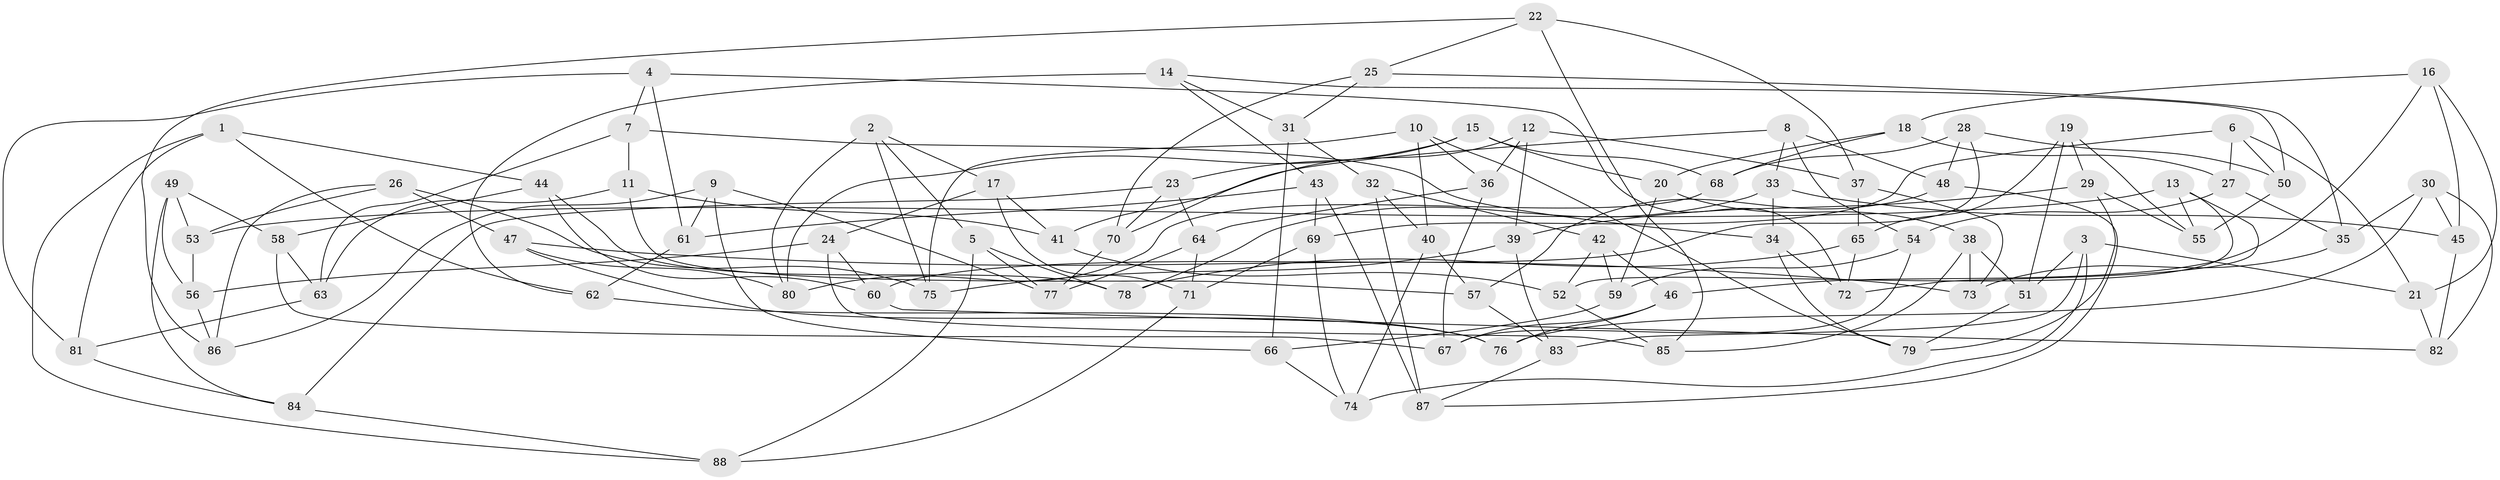 // Generated by graph-tools (version 1.1) at 2025/26/03/09/25 03:26:53]
// undirected, 88 vertices, 176 edges
graph export_dot {
graph [start="1"]
  node [color=gray90,style=filled];
  1;
  2;
  3;
  4;
  5;
  6;
  7;
  8;
  9;
  10;
  11;
  12;
  13;
  14;
  15;
  16;
  17;
  18;
  19;
  20;
  21;
  22;
  23;
  24;
  25;
  26;
  27;
  28;
  29;
  30;
  31;
  32;
  33;
  34;
  35;
  36;
  37;
  38;
  39;
  40;
  41;
  42;
  43;
  44;
  45;
  46;
  47;
  48;
  49;
  50;
  51;
  52;
  53;
  54;
  55;
  56;
  57;
  58;
  59;
  60;
  61;
  62;
  63;
  64;
  65;
  66;
  67;
  68;
  69;
  70;
  71;
  72;
  73;
  74;
  75;
  76;
  77;
  78;
  79;
  80;
  81;
  82;
  83;
  84;
  85;
  86;
  87;
  88;
  1 -- 62;
  1 -- 44;
  1 -- 81;
  1 -- 88;
  2 -- 75;
  2 -- 17;
  2 -- 80;
  2 -- 5;
  3 -- 74;
  3 -- 21;
  3 -- 51;
  3 -- 83;
  4 -- 7;
  4 -- 72;
  4 -- 61;
  4 -- 81;
  5 -- 88;
  5 -- 77;
  5 -- 78;
  6 -- 27;
  6 -- 50;
  6 -- 21;
  6 -- 69;
  7 -- 34;
  7 -- 11;
  7 -- 63;
  8 -- 48;
  8 -- 54;
  8 -- 33;
  8 -- 41;
  9 -- 66;
  9 -- 61;
  9 -- 86;
  9 -- 77;
  10 -- 40;
  10 -- 75;
  10 -- 36;
  10 -- 79;
  11 -- 57;
  11 -- 41;
  11 -- 63;
  12 -- 39;
  12 -- 36;
  12 -- 70;
  12 -- 37;
  13 -- 52;
  13 -- 53;
  13 -- 55;
  13 -- 72;
  14 -- 43;
  14 -- 31;
  14 -- 62;
  14 -- 50;
  15 -- 23;
  15 -- 20;
  15 -- 80;
  15 -- 68;
  16 -- 21;
  16 -- 46;
  16 -- 18;
  16 -- 45;
  17 -- 41;
  17 -- 24;
  17 -- 71;
  18 -- 68;
  18 -- 27;
  18 -- 20;
  19 -- 51;
  19 -- 29;
  19 -- 55;
  19 -- 65;
  20 -- 38;
  20 -- 59;
  21 -- 82;
  22 -- 85;
  22 -- 86;
  22 -- 37;
  22 -- 25;
  23 -- 64;
  23 -- 70;
  23 -- 84;
  24 -- 56;
  24 -- 85;
  24 -- 60;
  25 -- 70;
  25 -- 31;
  25 -- 35;
  26 -- 86;
  26 -- 47;
  26 -- 53;
  26 -- 75;
  27 -- 35;
  27 -- 54;
  28 -- 50;
  28 -- 48;
  28 -- 68;
  28 -- 60;
  29 -- 55;
  29 -- 79;
  29 -- 39;
  30 -- 82;
  30 -- 35;
  30 -- 76;
  30 -- 45;
  31 -- 32;
  31 -- 66;
  32 -- 87;
  32 -- 42;
  32 -- 40;
  33 -- 34;
  33 -- 78;
  33 -- 45;
  34 -- 72;
  34 -- 79;
  35 -- 73;
  36 -- 64;
  36 -- 67;
  37 -- 65;
  37 -- 73;
  38 -- 73;
  38 -- 85;
  38 -- 51;
  39 -- 75;
  39 -- 83;
  40 -- 57;
  40 -- 74;
  41 -- 52;
  42 -- 59;
  42 -- 52;
  42 -- 46;
  43 -- 69;
  43 -- 61;
  43 -- 87;
  44 -- 60;
  44 -- 78;
  44 -- 58;
  45 -- 82;
  46 -- 67;
  46 -- 76;
  47 -- 80;
  47 -- 76;
  47 -- 73;
  48 -- 57;
  48 -- 87;
  49 -- 56;
  49 -- 53;
  49 -- 58;
  49 -- 84;
  50 -- 55;
  51 -- 79;
  52 -- 85;
  53 -- 56;
  54 -- 67;
  54 -- 59;
  56 -- 86;
  57 -- 83;
  58 -- 67;
  58 -- 63;
  59 -- 66;
  60 -- 82;
  61 -- 62;
  62 -- 76;
  63 -- 81;
  64 -- 77;
  64 -- 71;
  65 -- 72;
  65 -- 78;
  66 -- 74;
  68 -- 80;
  69 -- 71;
  69 -- 74;
  70 -- 77;
  71 -- 88;
  81 -- 84;
  83 -- 87;
  84 -- 88;
}
